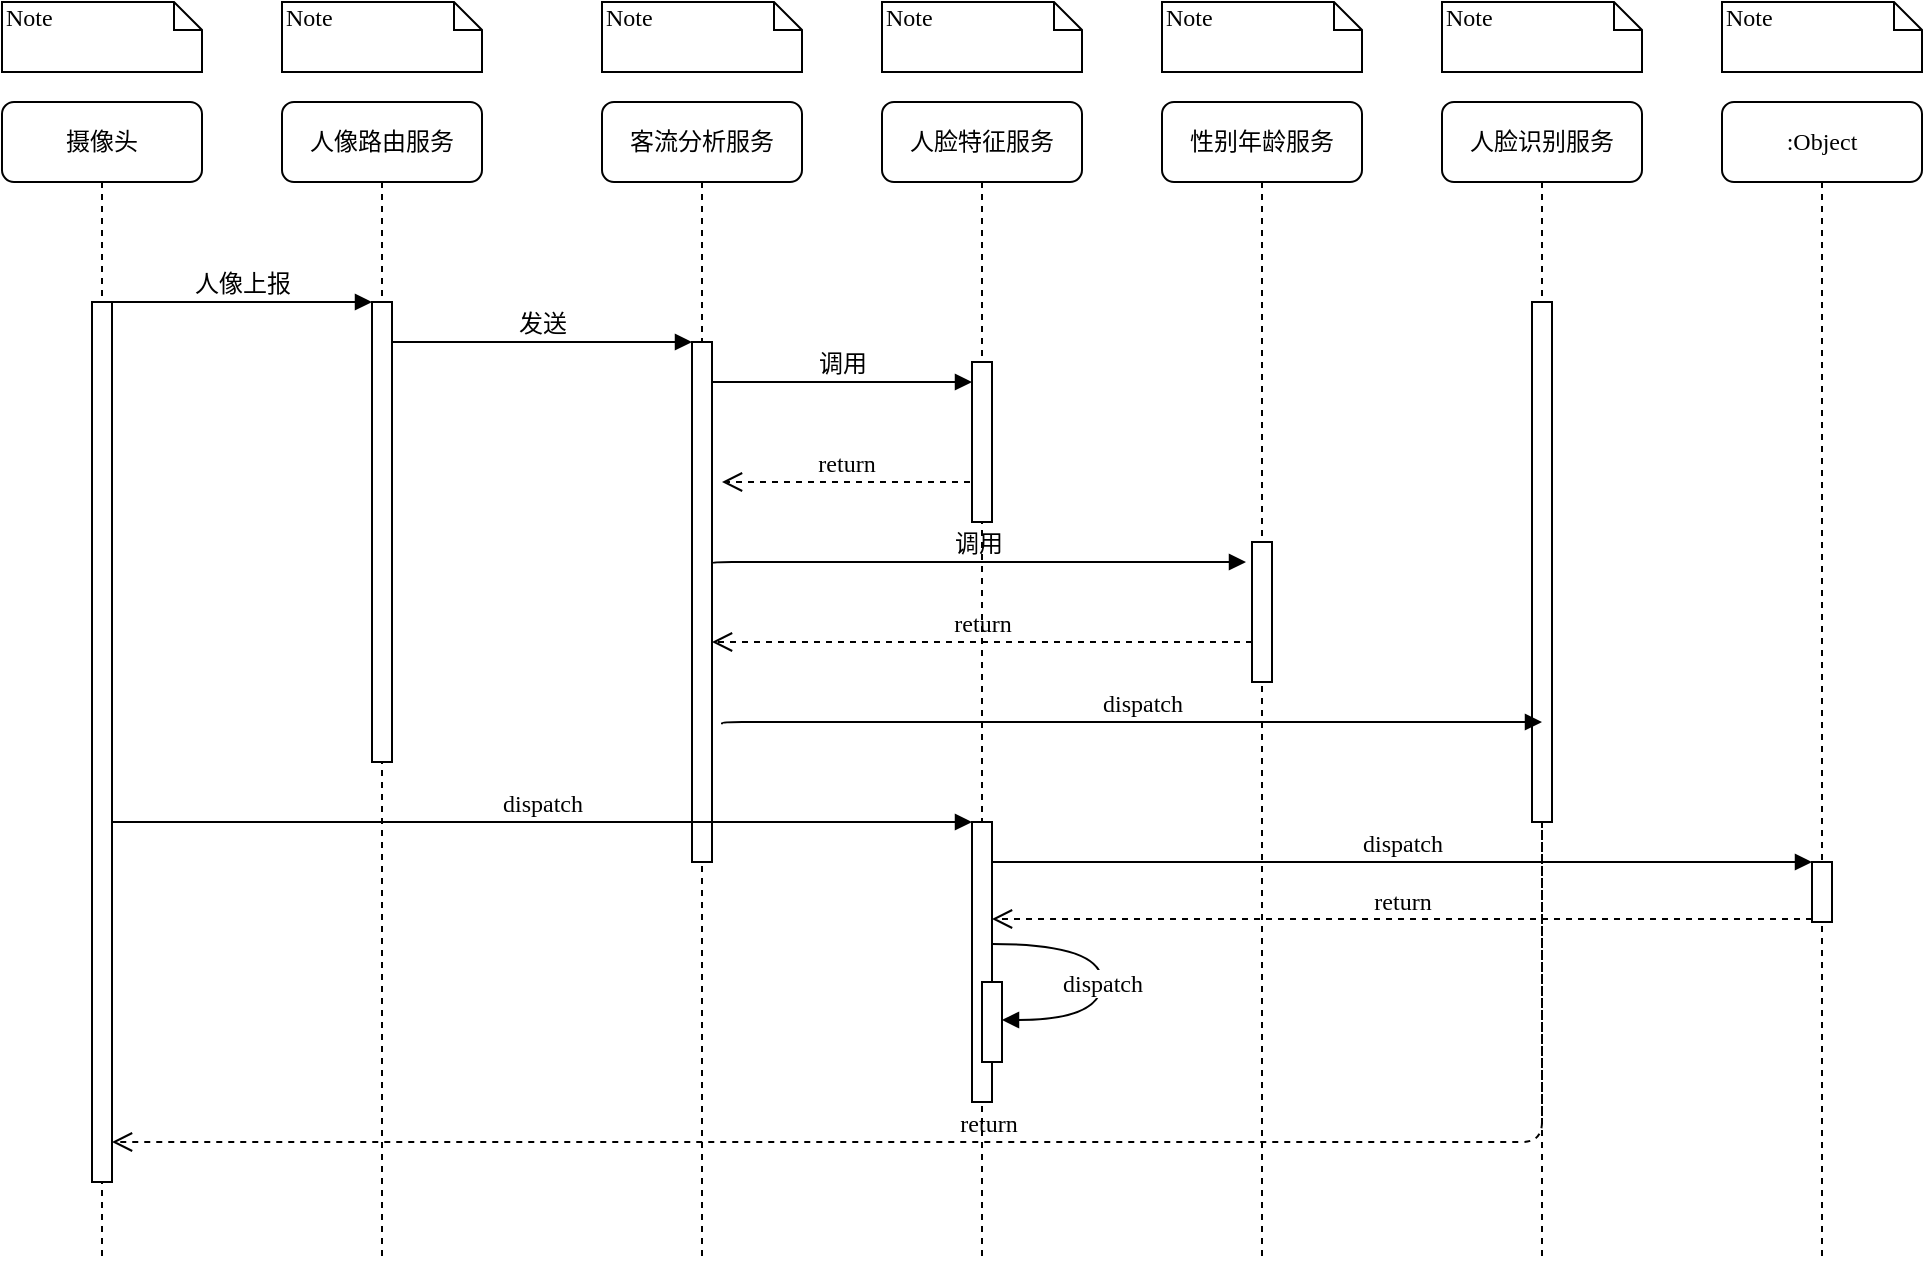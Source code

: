 <mxfile version="10.6.7" type="github"><diagram id="b88135a0-044a-e663-d736-f5acd3a1842c" name="Page-1"><mxGraphModel dx="998" dy="521" grid="1" gridSize="10" guides="1" tooltips="1" connect="1" arrows="1" fold="1" page="1" pageScale="1" pageWidth="4681" pageHeight="3300" background="#ffffff" math="0" shadow="0"><root><mxCell id="0"/><mxCell id="1" parent="0"/><mxCell id="2" value="人像路由服务" style="shape=umlLifeline;perimeter=lifelinePerimeter;whiteSpace=wrap;html=1;container=1;collapsible=0;recursiveResize=0;outlineConnect=0;rounded=1;shadow=0;comic=0;labelBackgroundColor=none;strokeColor=#000000;strokeWidth=1;fillColor=#FFFFFF;fontFamily=Verdana;fontSize=12;fontColor=#000000;align=center;" parent="1" vertex="1"><mxGeometry x="190" y="170" width="100" height="580" as="geometry"/></mxCell><mxCell id="3" value="" style="html=1;points=[];perimeter=orthogonalPerimeter;rounded=0;shadow=0;comic=0;labelBackgroundColor=none;strokeColor=#000000;strokeWidth=1;fillColor=#FFFFFF;fontFamily=Verdana;fontSize=12;fontColor=#000000;align=center;" parent="2" vertex="1"><mxGeometry x="45" y="100" width="10" height="230" as="geometry"/></mxCell><mxCell id="4" value="客流分析服务" style="shape=umlLifeline;perimeter=lifelinePerimeter;whiteSpace=wrap;html=1;container=1;collapsible=0;recursiveResize=0;outlineConnect=0;rounded=1;shadow=0;comic=0;labelBackgroundColor=none;strokeColor=#000000;strokeWidth=1;fillColor=#FFFFFF;fontFamily=Verdana;fontSize=12;fontColor=#000000;align=center;" parent="1" vertex="1"><mxGeometry x="350" y="170" width="100" height="580" as="geometry"/></mxCell><mxCell id="5" value="" style="html=1;points=[];perimeter=orthogonalPerimeter;rounded=0;shadow=0;comic=0;labelBackgroundColor=none;strokeColor=#000000;strokeWidth=1;fillColor=#FFFFFF;fontFamily=Verdana;fontSize=12;fontColor=#000000;align=center;" parent="4" vertex="1"><mxGeometry x="45" y="120" width="10" height="260" as="geometry"/></mxCell><mxCell id="6" value="人脸特征服务" style="shape=umlLifeline;perimeter=lifelinePerimeter;whiteSpace=wrap;html=1;container=1;collapsible=0;recursiveResize=0;outlineConnect=0;rounded=1;shadow=0;comic=0;labelBackgroundColor=none;strokeColor=#000000;strokeWidth=1;fillColor=#FFFFFF;fontFamily=Verdana;fontSize=12;fontColor=#000000;align=center;" parent="1" vertex="1"><mxGeometry x="490" y="170" width="100" height="580" as="geometry"/></mxCell><mxCell id="7" value="性别年龄服务" style="shape=umlLifeline;perimeter=lifelinePerimeter;whiteSpace=wrap;html=1;container=1;collapsible=0;recursiveResize=0;outlineConnect=0;rounded=1;shadow=0;comic=0;labelBackgroundColor=none;strokeColor=#000000;strokeWidth=1;fillColor=#FFFFFF;fontFamily=Verdana;fontSize=12;fontColor=#000000;align=center;" parent="1" vertex="1"><mxGeometry x="630" y="170" width="100" height="580" as="geometry"/></mxCell><mxCell id="14" value="" style="html=1;points=[];perimeter=orthogonalPerimeter;rounded=0;shadow=0;comic=0;labelBackgroundColor=none;strokeColor=#000000;strokeWidth=1;fillColor=#FFFFFF;fontFamily=Verdana;fontSize=12;fontColor=#000000;align=center;" parent="7" vertex="1"><mxGeometry x="45" y="220" width="10" height="70" as="geometry"/></mxCell><mxCell id="8" value="人脸识别服务" style="shape=umlLifeline;perimeter=lifelinePerimeter;whiteSpace=wrap;html=1;container=1;collapsible=0;recursiveResize=0;outlineConnect=0;rounded=1;shadow=0;comic=0;labelBackgroundColor=none;strokeColor=#000000;strokeWidth=1;fillColor=#FFFFFF;fontFamily=Verdana;fontSize=12;fontColor=#000000;align=center;" parent="1" vertex="1"><mxGeometry x="770" y="170" width="100" height="580" as="geometry"/></mxCell><mxCell id="22" value="" style="html=1;points=[];perimeter=orthogonalPerimeter;rounded=0;shadow=0;comic=0;labelBackgroundColor=none;strokeColor=#000000;strokeWidth=1;fillColor=#FFFFFF;fontFamily=Verdana;fontSize=12;fontColor=#000000;align=center;" parent="8" vertex="1"><mxGeometry x="45" y="100" width="10" height="260" as="geometry"/></mxCell><mxCell id="9" value=":Object" style="shape=umlLifeline;perimeter=lifelinePerimeter;whiteSpace=wrap;html=1;container=1;collapsible=0;recursiveResize=0;outlineConnect=0;rounded=1;shadow=0;comic=0;labelBackgroundColor=none;strokeColor=#000000;strokeWidth=1;fillColor=#FFFFFF;fontFamily=Verdana;fontSize=12;fontColor=#000000;align=center;" parent="1" vertex="1"><mxGeometry x="910" y="170" width="100" height="580" as="geometry"/></mxCell><mxCell id="10" value="摄像头" style="shape=umlLifeline;perimeter=lifelinePerimeter;whiteSpace=wrap;html=1;container=1;collapsible=0;recursiveResize=0;outlineConnect=0;rounded=1;shadow=0;comic=0;labelBackgroundColor=none;strokeColor=#000000;strokeWidth=1;fillColor=#FFFFFF;fontFamily=Verdana;fontSize=12;fontColor=#000000;align=center;" parent="1" vertex="1"><mxGeometry x="50" y="170" width="100" height="580" as="geometry"/></mxCell><mxCell id="11" value="" style="html=1;points=[];perimeter=orthogonalPerimeter;rounded=0;shadow=0;comic=0;labelBackgroundColor=none;strokeColor=#000000;strokeWidth=1;fillColor=#FFFFFF;fontFamily=Verdana;fontSize=12;fontColor=#000000;align=center;" parent="10" vertex="1"><mxGeometry x="45" y="100" width="10" height="440" as="geometry"/></mxCell><mxCell id="12" value="" style="html=1;points=[];perimeter=orthogonalPerimeter;rounded=0;shadow=0;comic=0;labelBackgroundColor=none;strokeColor=#000000;strokeWidth=1;fillColor=#FFFFFF;fontFamily=Verdana;fontSize=12;fontColor=#000000;align=center;" parent="1" vertex="1"><mxGeometry x="535" y="300" width="10" height="80" as="geometry"/></mxCell><mxCell id="13" value="调用" style="html=1;verticalAlign=bottom;endArrow=block;labelBackgroundColor=none;fontFamily=Verdana;fontSize=12;edgeStyle=elbowEdgeStyle;elbow=vertical;" parent="1" source="5" target="12" edge="1"><mxGeometry relative="1" as="geometry"><mxPoint x="460" y="310" as="sourcePoint"/><Array as="points"><mxPoint x="410" y="310"/></Array></mxGeometry></mxCell><mxCell id="15" value="调用" style="html=1;verticalAlign=bottom;endArrow=block;labelBackgroundColor=none;fontFamily=Verdana;fontSize=12;edgeStyle=elbowEdgeStyle;elbow=vertical;" parent="1" edge="1"><mxGeometry relative="1" as="geometry"><mxPoint x="405" y="401" as="sourcePoint"/><mxPoint x="672" y="400" as="targetPoint"/><Array as="points"><mxPoint x="680" y="400"/></Array></mxGeometry></mxCell><mxCell id="16" value="return" style="html=1;verticalAlign=bottom;endArrow=open;dashed=1;endSize=8;labelBackgroundColor=none;fontFamily=Verdana;fontSize=12;edgeStyle=elbowEdgeStyle;elbow=vertical;" parent="1" source="14" target="5" edge="1"><mxGeometry relative="1" as="geometry"><mxPoint x="600" y="396" as="targetPoint"/><Array as="points"><mxPoint x="590" y="440"/><mxPoint x="650" y="350"/></Array></mxGeometry></mxCell><mxCell id="17" value="" style="html=1;points=[];perimeter=orthogonalPerimeter;rounded=0;shadow=0;comic=0;labelBackgroundColor=none;strokeColor=#000000;strokeWidth=1;fillColor=#FFFFFF;fontFamily=Verdana;fontSize=12;fontColor=#000000;align=center;" parent="1" vertex="1"><mxGeometry x="535" y="530" width="10" height="140" as="geometry"/></mxCell><mxCell id="18" value="dispatch" style="html=1;verticalAlign=bottom;endArrow=block;entryX=0;entryY=0;labelBackgroundColor=none;fontFamily=Verdana;fontSize=12;" parent="1" source="11" target="17" edge="1"><mxGeometry relative="1" as="geometry"><mxPoint x="460" y="510" as="sourcePoint"/></mxGeometry></mxCell><mxCell id="19" value="" style="html=1;points=[];perimeter=orthogonalPerimeter;rounded=0;shadow=0;comic=0;labelBackgroundColor=none;strokeColor=#000000;strokeWidth=1;fillColor=#FFFFFF;fontFamily=Verdana;fontSize=12;fontColor=#000000;align=center;" parent="1" vertex="1"><mxGeometry x="955" y="550" width="10" height="30" as="geometry"/></mxCell><mxCell id="20" value="dispatch" style="html=1;verticalAlign=bottom;endArrow=block;entryX=0;entryY=0;labelBackgroundColor=none;fontFamily=Verdana;fontSize=12;" parent="1" source="17" target="19" edge="1"><mxGeometry relative="1" as="geometry"><mxPoint x="880" y="430" as="sourcePoint"/></mxGeometry></mxCell><mxCell id="21" value="return" style="html=1;verticalAlign=bottom;endArrow=open;dashed=1;endSize=8;exitX=0;exitY=0.95;labelBackgroundColor=none;fontFamily=Verdana;fontSize=12;" parent="1" source="19" target="17" edge="1"><mxGeometry relative="1" as="geometry"><mxPoint x="880" y="506" as="targetPoint"/></mxGeometry></mxCell><mxCell id="23" value="dispatch" style="html=1;verticalAlign=bottom;endArrow=block;labelBackgroundColor=none;fontFamily=Verdana;fontSize=12;edgeStyle=elbowEdgeStyle;elbow=vertical;exitX=1.5;exitY=0.735;exitDx=0;exitDy=0;exitPerimeter=0;" parent="1" source="5" edge="1"><mxGeometry x="0.854" y="-170" relative="1" as="geometry"><mxPoint x="750" y="640" as="sourcePoint"/><mxPoint x="-170" y="-170" as="offset"/><mxPoint x="820" y="480" as="targetPoint"/><Array as="points"><mxPoint x="790" y="480"/></Array></mxGeometry></mxCell><mxCell id="24" value="return" style="html=1;verticalAlign=bottom;endArrow=open;dashed=1;endSize=8;labelBackgroundColor=none;fontFamily=Verdana;fontSize=12;edgeStyle=elbowEdgeStyle;elbow=vertical;" parent="1" source="22" target="11" edge="1"><mxGeometry relative="1" as="geometry"><mxPoint x="750" y="716" as="targetPoint"/><Array as="points"><mxPoint x="520" y="690"/></Array></mxGeometry></mxCell><mxCell id="25" value="人像上报" style="html=1;verticalAlign=bottom;endArrow=block;entryX=0;entryY=0;labelBackgroundColor=none;fontFamily=Verdana;fontSize=12;edgeStyle=elbowEdgeStyle;elbow=vertical;" parent="1" source="11" target="3" edge="1"><mxGeometry relative="1" as="geometry"><mxPoint x="170" y="280" as="sourcePoint"/></mxGeometry></mxCell><mxCell id="26" value="发送" style="html=1;verticalAlign=bottom;endArrow=block;entryX=0;entryY=0;labelBackgroundColor=none;fontFamily=Verdana;fontSize=12;edgeStyle=elbowEdgeStyle;elbow=vertical;" parent="1" source="3" target="5" edge="1"><mxGeometry relative="1" as="geometry"><mxPoint x="320" y="290" as="sourcePoint"/></mxGeometry></mxCell><mxCell id="30" value="" style="html=1;points=[];perimeter=orthogonalPerimeter;rounded=0;shadow=0;comic=0;labelBackgroundColor=none;strokeColor=#000000;strokeWidth=1;fillColor=#FFFFFF;fontFamily=Verdana;fontSize=12;fontColor=#000000;align=center;" parent="1" vertex="1"><mxGeometry x="540" y="610" width="10" height="40" as="geometry"/></mxCell><mxCell id="31" value="dispatch" style="html=1;verticalAlign=bottom;endArrow=block;labelBackgroundColor=#ffffff;fontFamily=Verdana;fontSize=12;elbow=vertical;edgeStyle=orthogonalEdgeStyle;curved=1;entryX=1;entryY=0.286;entryPerimeter=0;exitX=1.038;exitY=0.345;exitPerimeter=0;" parent="1" edge="1"><mxGeometry x="0.172" relative="1" as="geometry"><mxPoint x="545" y="591" as="sourcePoint"/><mxPoint x="550" y="629" as="targetPoint"/><Array as="points"><mxPoint x="600" y="591"/><mxPoint x="600" y="629"/></Array><mxPoint as="offset"/></mxGeometry></mxCell><mxCell id="32" value="Note" style="shape=note;whiteSpace=wrap;html=1;size=14;verticalAlign=top;align=left;spacingTop=-6;rounded=0;shadow=0;comic=0;labelBackgroundColor=none;strokeColor=#000000;strokeWidth=1;fillColor=#FFFFFF;fontFamily=Verdana;fontSize=12;fontColor=#000000;" parent="1" vertex="1"><mxGeometry x="50" y="120" width="100" height="35" as="geometry"/></mxCell><mxCell id="33" value="Note" style="shape=note;whiteSpace=wrap;html=1;size=14;verticalAlign=top;align=left;spacingTop=-6;rounded=0;shadow=0;comic=0;labelBackgroundColor=none;strokeColor=#000000;strokeWidth=1;fillColor=#FFFFFF;fontFamily=Verdana;fontSize=12;fontColor=#000000;" parent="1" vertex="1"><mxGeometry x="190" y="120" width="100" height="35" as="geometry"/></mxCell><mxCell id="34" value="Note" style="shape=note;whiteSpace=wrap;html=1;size=14;verticalAlign=top;align=left;spacingTop=-6;rounded=0;shadow=0;comic=0;labelBackgroundColor=none;strokeColor=#000000;strokeWidth=1;fillColor=#FFFFFF;fontFamily=Verdana;fontSize=12;fontColor=#000000;" parent="1" vertex="1"><mxGeometry x="350" y="120" width="100" height="35" as="geometry"/></mxCell><mxCell id="35" value="Note" style="shape=note;whiteSpace=wrap;html=1;size=14;verticalAlign=top;align=left;spacingTop=-6;rounded=0;shadow=0;comic=0;labelBackgroundColor=none;strokeColor=#000000;strokeWidth=1;fillColor=#FFFFFF;fontFamily=Verdana;fontSize=12;fontColor=#000000;" parent="1" vertex="1"><mxGeometry x="490" y="120" width="100" height="35" as="geometry"/></mxCell><mxCell id="36" value="Note" style="shape=note;whiteSpace=wrap;html=1;size=14;verticalAlign=top;align=left;spacingTop=-6;rounded=0;shadow=0;comic=0;labelBackgroundColor=none;strokeColor=#000000;strokeWidth=1;fillColor=#FFFFFF;fontFamily=Verdana;fontSize=12;fontColor=#000000;" parent="1" vertex="1"><mxGeometry x="630" y="120" width="100" height="35" as="geometry"/></mxCell><mxCell id="37" value="Note" style="shape=note;whiteSpace=wrap;html=1;size=14;verticalAlign=top;align=left;spacingTop=-6;rounded=0;shadow=0;comic=0;labelBackgroundColor=none;strokeColor=#000000;strokeWidth=1;fillColor=#FFFFFF;fontFamily=Verdana;fontSize=12;fontColor=#000000;" parent="1" vertex="1"><mxGeometry x="770" y="120" width="100" height="35" as="geometry"/></mxCell><mxCell id="38" value="Note" style="shape=note;whiteSpace=wrap;html=1;size=14;verticalAlign=top;align=left;spacingTop=-6;rounded=0;shadow=0;comic=0;labelBackgroundColor=none;strokeColor=#000000;strokeWidth=1;fillColor=#FFFFFF;fontFamily=Verdana;fontSize=12;fontColor=#000000;" parent="1" vertex="1"><mxGeometry x="910" y="120" width="100" height="35" as="geometry"/></mxCell><mxCell id="4RMGvwr9xga7KBc7sF0w-39" value="return" style="html=1;verticalAlign=bottom;endArrow=open;dashed=1;endSize=8;labelBackgroundColor=none;fontFamily=Verdana;fontSize=12;edgeStyle=elbowEdgeStyle;elbow=vertical;exitX=-0.1;exitY=0.75;exitDx=0;exitDy=0;exitPerimeter=0;" edge="1" parent="1" source="12"><mxGeometry relative="1" as="geometry"><mxPoint x="410" y="360" as="targetPoint"/><Array as="points"/><mxPoint x="530" y="360" as="sourcePoint"/></mxGeometry></mxCell></root></mxGraphModel></diagram></mxfile>